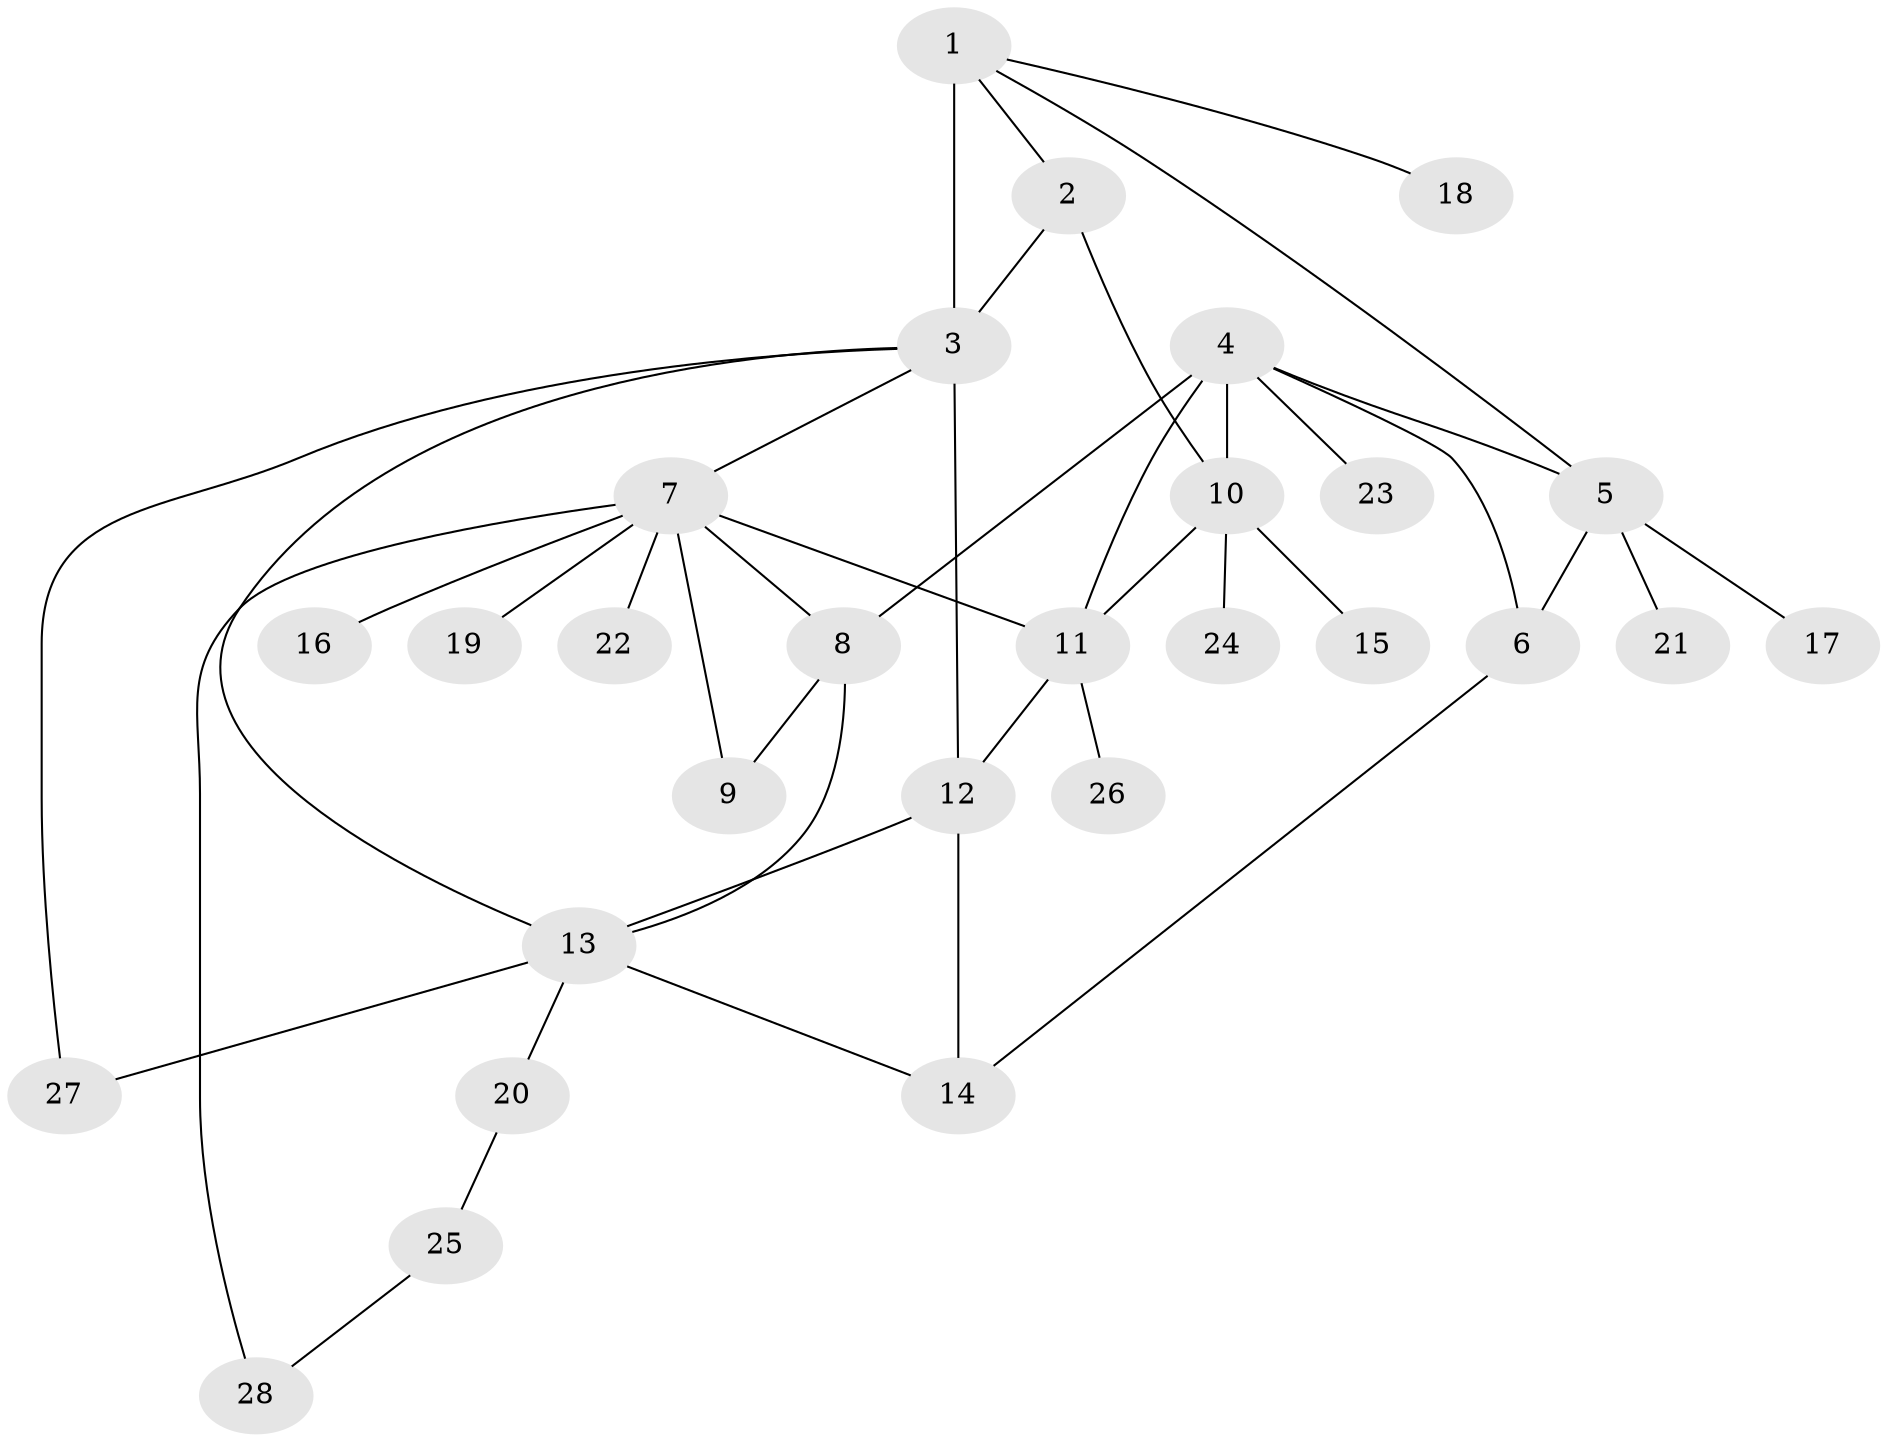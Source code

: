 // original degree distribution, {8: 0.028985507246376812, 4: 0.08695652173913043, 5: 0.028985507246376812, 10: 0.014492753623188406, 6: 0.057971014492753624, 9: 0.014492753623188406, 2: 0.2028985507246377, 1: 0.5362318840579711, 3: 0.028985507246376812}
// Generated by graph-tools (version 1.1) at 2025/52/03/04/25 22:52:17]
// undirected, 28 vertices, 41 edges
graph export_dot {
  node [color=gray90,style=filled];
  1;
  2;
  3;
  4;
  5;
  6;
  7;
  8;
  9;
  10;
  11;
  12;
  13;
  14;
  15;
  16;
  17;
  18;
  19;
  20;
  21;
  22;
  23;
  24;
  25;
  26;
  27;
  28;
  1 -- 2 [weight=1.0];
  1 -- 3 [weight=4.0];
  1 -- 5 [weight=1.0];
  1 -- 18 [weight=1.0];
  2 -- 3 [weight=1.0];
  2 -- 10 [weight=1.0];
  3 -- 7 [weight=1.0];
  3 -- 12 [weight=1.0];
  3 -- 13 [weight=1.0];
  3 -- 27 [weight=1.0];
  4 -- 5 [weight=1.0];
  4 -- 6 [weight=1.0];
  4 -- 8 [weight=1.0];
  4 -- 10 [weight=4.0];
  4 -- 11 [weight=1.0];
  4 -- 23 [weight=1.0];
  5 -- 6 [weight=1.0];
  5 -- 17 [weight=1.0];
  5 -- 21 [weight=1.0];
  6 -- 14 [weight=1.0];
  7 -- 8 [weight=1.0];
  7 -- 9 [weight=1.0];
  7 -- 11 [weight=1.0];
  7 -- 16 [weight=1.0];
  7 -- 19 [weight=1.0];
  7 -- 22 [weight=1.0];
  7 -- 28 [weight=1.0];
  8 -- 9 [weight=1.0];
  8 -- 13 [weight=1.0];
  10 -- 11 [weight=1.0];
  10 -- 15 [weight=1.0];
  10 -- 24 [weight=1.0];
  11 -- 12 [weight=1.0];
  11 -- 26 [weight=1.0];
  12 -- 13 [weight=1.0];
  12 -- 14 [weight=3.0];
  13 -- 14 [weight=1.0];
  13 -- 20 [weight=1.0];
  13 -- 27 [weight=1.0];
  20 -- 25 [weight=1.0];
  25 -- 28 [weight=1.0];
}
